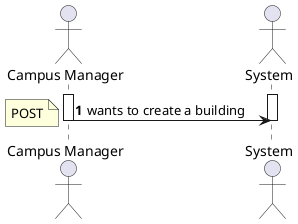 @startuml US4004_SSD
autonumber

actor CM as "Campus Manager"
actor System as "System"

activate CM
activate System

CM -> System : wants to create a building

note left: POST

deactivate System
deactivate CM


@enduml
